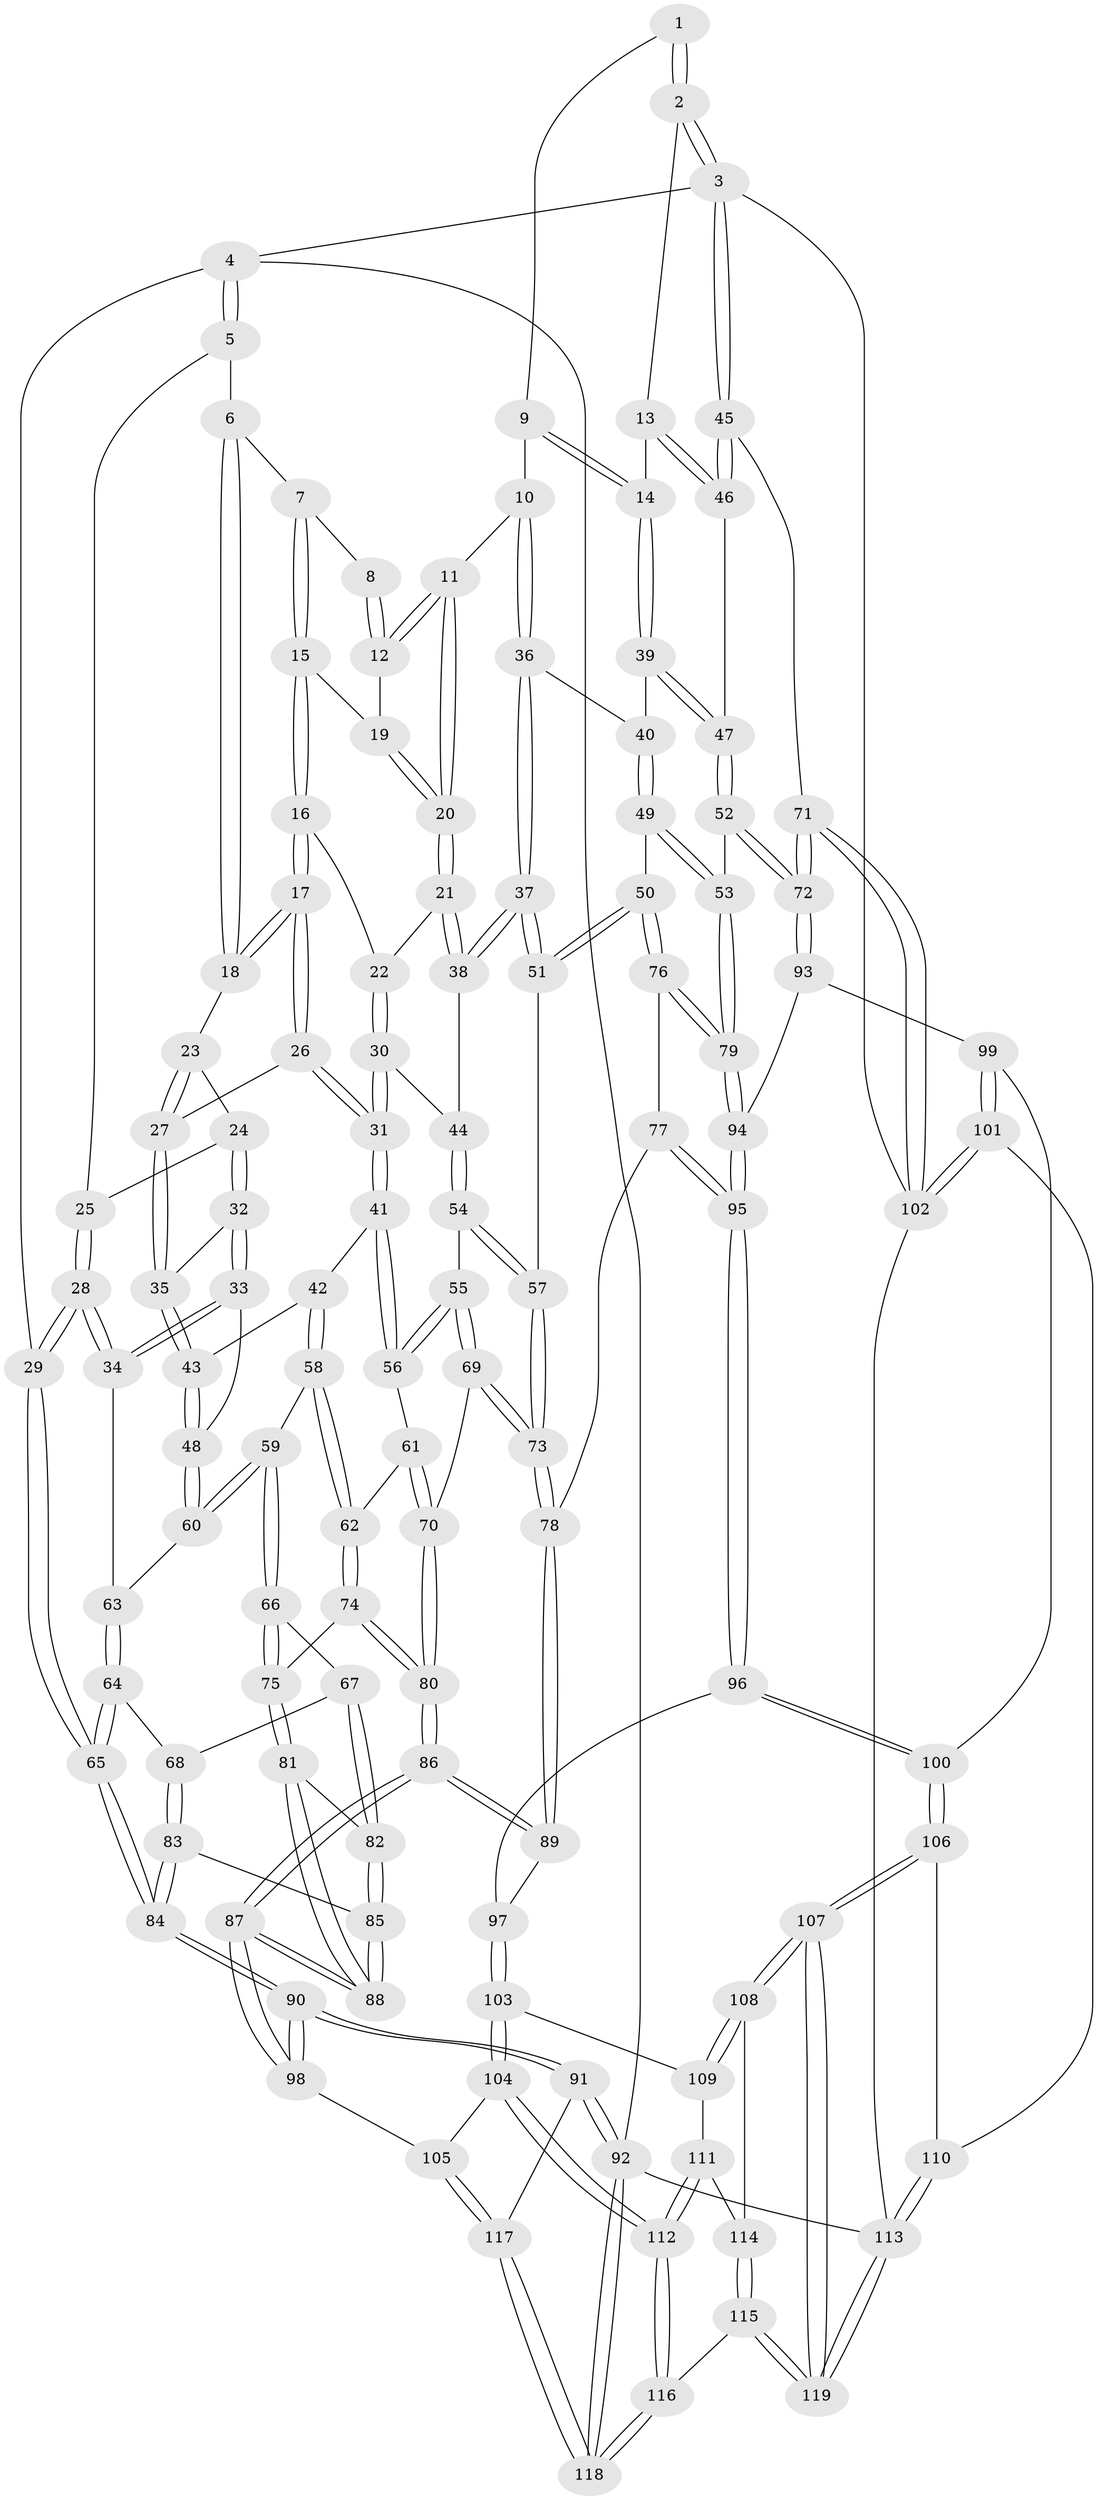 // Generated by graph-tools (version 1.1) at 2025/51/03/09/25 03:51:03]
// undirected, 119 vertices, 294 edges
graph export_dot {
graph [start="1"]
  node [color=gray90,style=filled];
  1 [pos="+0.7955516197580758+0"];
  2 [pos="+1+0"];
  3 [pos="+1+0"];
  4 [pos="+0+0"];
  5 [pos="+0+0"];
  6 [pos="+0.20791665261852824+0"];
  7 [pos="+0.3812176046420555+0"];
  8 [pos="+0.5779689719093504+0"];
  9 [pos="+0.7767084877724089+0"];
  10 [pos="+0.67900538590466+0.11167584701683428"];
  11 [pos="+0.6191867340383426+0.09900362788566106"];
  12 [pos="+0.6119347140776914+0.05317308516676121"];
  13 [pos="+0.8672652622888467+0.1511090410241865"];
  14 [pos="+0.854217679341393+0.15439890438618115"];
  15 [pos="+0.3872042440891419+0"];
  16 [pos="+0.37288855866918413+0.07941479453768384"];
  17 [pos="+0.3560353500715662+0.09943427906549578"];
  18 [pos="+0.2092863370180482+0.08621443339275368"];
  19 [pos="+0.49610670372834387+0.02013336011032073"];
  20 [pos="+0.5622052831291943+0.13610316404493525"];
  21 [pos="+0.5531607999335535+0.14518997586947474"];
  22 [pos="+0.448674613265849+0.11485025828483483"];
  23 [pos="+0.19034417801868891+0.10349868418257167"];
  24 [pos="+0.15216655976388244+0.12134712963197186"];
  25 [pos="+0.11265610737808124+0.10337971135436298"];
  26 [pos="+0.3464313458287828+0.13839945337657608"];
  27 [pos="+0.26688441396011775+0.19141608028850196"];
  28 [pos="+0+0.2765398895460224"];
  29 [pos="+0+0.2933336554858253"];
  30 [pos="+0.43398544361957625+0.2696154571875161"];
  31 [pos="+0.3910829308373311+0.2703072813598061"];
  32 [pos="+0.1569953784464262+0.17108771140311047"];
  33 [pos="+0.10190164120618353+0.26284242093440496"];
  34 [pos="+0+0.2827695165931286"];
  35 [pos="+0.2428640210529353+0.22776499657133054"];
  36 [pos="+0.7525576544402597+0.171087617290696"];
  37 [pos="+0.5903031698972974+0.2905039600158272"];
  38 [pos="+0.5424900667736259+0.24617066183321612"];
  39 [pos="+0.8101290332881346+0.18697986624585275"];
  40 [pos="+0.8014823650332663+0.18949100887736273"];
  41 [pos="+0.3749085562022459+0.2862452491776802"];
  42 [pos="+0.3600583430964721+0.290497356711102"];
  43 [pos="+0.2429980915642464+0.234868485806547"];
  44 [pos="+0.4664797229240397+0.2733872996902109"];
  45 [pos="+1+0.1751261512096531"];
  46 [pos="+1+0.18232568870550686"];
  47 [pos="+0.9108744020063697+0.3394050701927248"];
  48 [pos="+0.19830456605952254+0.3073762437255412"];
  49 [pos="+0.7862277278057281+0.23163425317468117"];
  50 [pos="+0.6581369801132182+0.3842486616757122"];
  51 [pos="+0.6294533132578143+0.3727802785193378"];
  52 [pos="+0.872220997724836+0.4700788629466428"];
  53 [pos="+0.836283711271279+0.4790614080592527"];
  54 [pos="+0.47340135224964064+0.3670728953171345"];
  55 [pos="+0.4386813674785662+0.4072264469191472"];
  56 [pos="+0.395880963933693+0.3839880458535034"];
  57 [pos="+0.5789790148587799+0.40344797204290106"];
  58 [pos="+0.2637228297252755+0.37477904880973784"];
  59 [pos="+0.22627550081301737+0.355980759823407"];
  60 [pos="+0.20986042089673423+0.3407103601251054"];
  61 [pos="+0.3659881432241527+0.4053186043125186"];
  62 [pos="+0.28670312899433614+0.4271592765183733"];
  63 [pos="+0.12554263244306127+0.3881772412129571"];
  64 [pos="+0.11434746640290538+0.4594810785138262"];
  65 [pos="+0+0.42072687239658096"];
  66 [pos="+0.1554546200077054+0.47039860987673904"];
  67 [pos="+0.14026325394554548+0.47464112726690183"];
  68 [pos="+0.12684923208380142+0.47173668467230695"];
  69 [pos="+0.4588580184381956+0.48185095489830043"];
  70 [pos="+0.40120587410887326+0.48417145444305665"];
  71 [pos="+1+0.5434248128430791"];
  72 [pos="+1+0.5376892333504961"];
  73 [pos="+0.4947467308175116+0.5077794376370071"];
  74 [pos="+0.28574936131646117+0.45440308740643176"];
  75 [pos="+0.24601085378973694+0.48239394811464625"];
  76 [pos="+0.7039927399915187+0.43661658576282186"];
  77 [pos="+0.5918951929971926+0.5649123564046622"];
  78 [pos="+0.506524890518778+0.5567496746309479"];
  79 [pos="+0.8146640828023529+0.4903135058328104"];
  80 [pos="+0.3355348016771971+0.5030291123318518"];
  81 [pos="+0.2345449434821707+0.5261640509190766"];
  82 [pos="+0.16957969450806973+0.539520280072073"];
  83 [pos="+0.06295984980881605+0.6108386093959717"];
  84 [pos="+0+0.6661336391785593"];
  85 [pos="+0.1559664281823696+0.6295537245474323"];
  86 [pos="+0.3359257092125709+0.7294650302394291"];
  87 [pos="+0.3132842707177064+0.7485051007061688"];
  88 [pos="+0.26808877527054764+0.7015934192629505"];
  89 [pos="+0.43336595046454524+0.6888194308354266"];
  90 [pos="+0+0.6676039099454725"];
  91 [pos="+0+0.9146939452653701"];
  92 [pos="+0+1"];
  93 [pos="+0.8696381733047792+0.657673822396651"];
  94 [pos="+0.7968645279168305+0.5589981175450182"];
  95 [pos="+0.6983179230447268+0.6653914512782814"];
  96 [pos="+0.6854285502489901+0.727943224730058"];
  97 [pos="+0.599901225171511+0.7502087528901122"];
  98 [pos="+0.31266084329021576+0.750650441632759"];
  99 [pos="+0.8755216551212662+0.6771486645893672"];
  100 [pos="+0.7203732425497092+0.7651714116229826"];
  101 [pos="+0.951579877593441+0.7824470603592126"];
  102 [pos="+1+0.7170385406046526"];
  103 [pos="+0.5739747841220697+0.8468893169273294"];
  104 [pos="+0.389460899270872+0.8671951334432064"];
  105 [pos="+0.30820772972188404+0.7716773550719472"];
  106 [pos="+0.7845518738280454+0.8610997591218803"];
  107 [pos="+0.7476435342117218+1"];
  108 [pos="+0.6846756828437798+0.9661143534694507"];
  109 [pos="+0.5750348711360765+0.8511554301430037"];
  110 [pos="+0.9314781578886091+0.7989517446809485"];
  111 [pos="+0.5403976666295637+0.9141468970556443"];
  112 [pos="+0.44207068207973926+0.9710367306618128"];
  113 [pos="+1+1"];
  114 [pos="+0.5490170178405804+0.9192840948921787"];
  115 [pos="+0.7124741893407573+1"];
  116 [pos="+0.4751144324224817+1"];
  117 [pos="+0.225316487786501+0.8467177137400888"];
  118 [pos="+0.2291394164501813+1"];
  119 [pos="+0.7588198596345256+1"];
  1 -- 2;
  1 -- 2;
  1 -- 9;
  2 -- 3;
  2 -- 3;
  2 -- 13;
  3 -- 4;
  3 -- 45;
  3 -- 45;
  3 -- 102;
  4 -- 5;
  4 -- 5;
  4 -- 29;
  4 -- 92;
  5 -- 6;
  5 -- 25;
  6 -- 7;
  6 -- 18;
  6 -- 18;
  7 -- 8;
  7 -- 15;
  7 -- 15;
  8 -- 12;
  8 -- 12;
  9 -- 10;
  9 -- 14;
  9 -- 14;
  10 -- 11;
  10 -- 36;
  10 -- 36;
  11 -- 12;
  11 -- 12;
  11 -- 20;
  11 -- 20;
  12 -- 19;
  13 -- 14;
  13 -- 46;
  13 -- 46;
  14 -- 39;
  14 -- 39;
  15 -- 16;
  15 -- 16;
  15 -- 19;
  16 -- 17;
  16 -- 17;
  16 -- 22;
  17 -- 18;
  17 -- 18;
  17 -- 26;
  17 -- 26;
  18 -- 23;
  19 -- 20;
  19 -- 20;
  20 -- 21;
  20 -- 21;
  21 -- 22;
  21 -- 38;
  21 -- 38;
  22 -- 30;
  22 -- 30;
  23 -- 24;
  23 -- 27;
  23 -- 27;
  24 -- 25;
  24 -- 32;
  24 -- 32;
  25 -- 28;
  25 -- 28;
  26 -- 27;
  26 -- 31;
  26 -- 31;
  27 -- 35;
  27 -- 35;
  28 -- 29;
  28 -- 29;
  28 -- 34;
  28 -- 34;
  29 -- 65;
  29 -- 65;
  30 -- 31;
  30 -- 31;
  30 -- 44;
  31 -- 41;
  31 -- 41;
  32 -- 33;
  32 -- 33;
  32 -- 35;
  33 -- 34;
  33 -- 34;
  33 -- 48;
  34 -- 63;
  35 -- 43;
  35 -- 43;
  36 -- 37;
  36 -- 37;
  36 -- 40;
  37 -- 38;
  37 -- 38;
  37 -- 51;
  37 -- 51;
  38 -- 44;
  39 -- 40;
  39 -- 47;
  39 -- 47;
  40 -- 49;
  40 -- 49;
  41 -- 42;
  41 -- 56;
  41 -- 56;
  42 -- 43;
  42 -- 58;
  42 -- 58;
  43 -- 48;
  43 -- 48;
  44 -- 54;
  44 -- 54;
  45 -- 46;
  45 -- 46;
  45 -- 71;
  46 -- 47;
  47 -- 52;
  47 -- 52;
  48 -- 60;
  48 -- 60;
  49 -- 50;
  49 -- 53;
  49 -- 53;
  50 -- 51;
  50 -- 51;
  50 -- 76;
  50 -- 76;
  51 -- 57;
  52 -- 53;
  52 -- 72;
  52 -- 72;
  53 -- 79;
  53 -- 79;
  54 -- 55;
  54 -- 57;
  54 -- 57;
  55 -- 56;
  55 -- 56;
  55 -- 69;
  55 -- 69;
  56 -- 61;
  57 -- 73;
  57 -- 73;
  58 -- 59;
  58 -- 62;
  58 -- 62;
  59 -- 60;
  59 -- 60;
  59 -- 66;
  59 -- 66;
  60 -- 63;
  61 -- 62;
  61 -- 70;
  61 -- 70;
  62 -- 74;
  62 -- 74;
  63 -- 64;
  63 -- 64;
  64 -- 65;
  64 -- 65;
  64 -- 68;
  65 -- 84;
  65 -- 84;
  66 -- 67;
  66 -- 75;
  66 -- 75;
  67 -- 68;
  67 -- 82;
  67 -- 82;
  68 -- 83;
  68 -- 83;
  69 -- 70;
  69 -- 73;
  69 -- 73;
  70 -- 80;
  70 -- 80;
  71 -- 72;
  71 -- 72;
  71 -- 102;
  71 -- 102;
  72 -- 93;
  72 -- 93;
  73 -- 78;
  73 -- 78;
  74 -- 75;
  74 -- 80;
  74 -- 80;
  75 -- 81;
  75 -- 81;
  76 -- 77;
  76 -- 79;
  76 -- 79;
  77 -- 78;
  77 -- 95;
  77 -- 95;
  78 -- 89;
  78 -- 89;
  79 -- 94;
  79 -- 94;
  80 -- 86;
  80 -- 86;
  81 -- 82;
  81 -- 88;
  81 -- 88;
  82 -- 85;
  82 -- 85;
  83 -- 84;
  83 -- 84;
  83 -- 85;
  84 -- 90;
  84 -- 90;
  85 -- 88;
  85 -- 88;
  86 -- 87;
  86 -- 87;
  86 -- 89;
  86 -- 89;
  87 -- 88;
  87 -- 88;
  87 -- 98;
  87 -- 98;
  89 -- 97;
  90 -- 91;
  90 -- 91;
  90 -- 98;
  90 -- 98;
  91 -- 92;
  91 -- 92;
  91 -- 117;
  92 -- 118;
  92 -- 118;
  92 -- 113;
  93 -- 94;
  93 -- 99;
  94 -- 95;
  94 -- 95;
  95 -- 96;
  95 -- 96;
  96 -- 97;
  96 -- 100;
  96 -- 100;
  97 -- 103;
  97 -- 103;
  98 -- 105;
  99 -- 100;
  99 -- 101;
  99 -- 101;
  100 -- 106;
  100 -- 106;
  101 -- 102;
  101 -- 102;
  101 -- 110;
  102 -- 113;
  103 -- 104;
  103 -- 104;
  103 -- 109;
  104 -- 105;
  104 -- 112;
  104 -- 112;
  105 -- 117;
  105 -- 117;
  106 -- 107;
  106 -- 107;
  106 -- 110;
  107 -- 108;
  107 -- 108;
  107 -- 119;
  107 -- 119;
  108 -- 109;
  108 -- 109;
  108 -- 114;
  109 -- 111;
  110 -- 113;
  110 -- 113;
  111 -- 112;
  111 -- 112;
  111 -- 114;
  112 -- 116;
  112 -- 116;
  113 -- 119;
  113 -- 119;
  114 -- 115;
  114 -- 115;
  115 -- 116;
  115 -- 119;
  115 -- 119;
  116 -- 118;
  116 -- 118;
  117 -- 118;
  117 -- 118;
}
